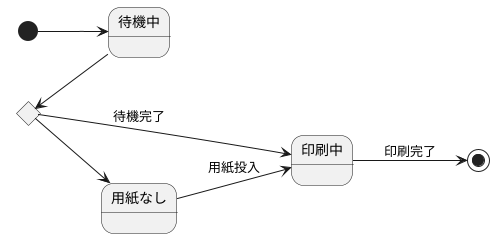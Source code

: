 @startuml a
left to right direction
[*] --> 待機中
state C <<choice>>
state C <<choice>>
待機中-up-> C
C--> 用紙なし
用紙なし --> 印刷中: 用紙投入
C--> 印刷中: 待機完了
印刷中--> [*] :印刷完了
@enduml